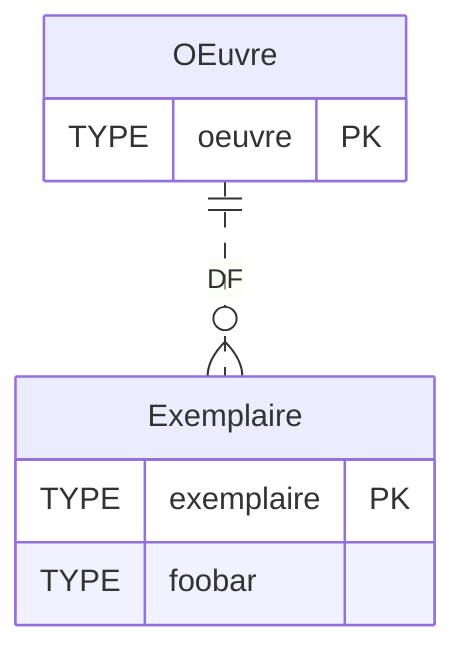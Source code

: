 erDiagram
  %% Generated by Mocodo 4.0.2
  OEuvre {
    TYPE oeuvre PK
  }
  Exemplaire {
    TYPE exemplaire PK
    TYPE foobar
  }
  OEuvre ||..o{ Exemplaire: DF